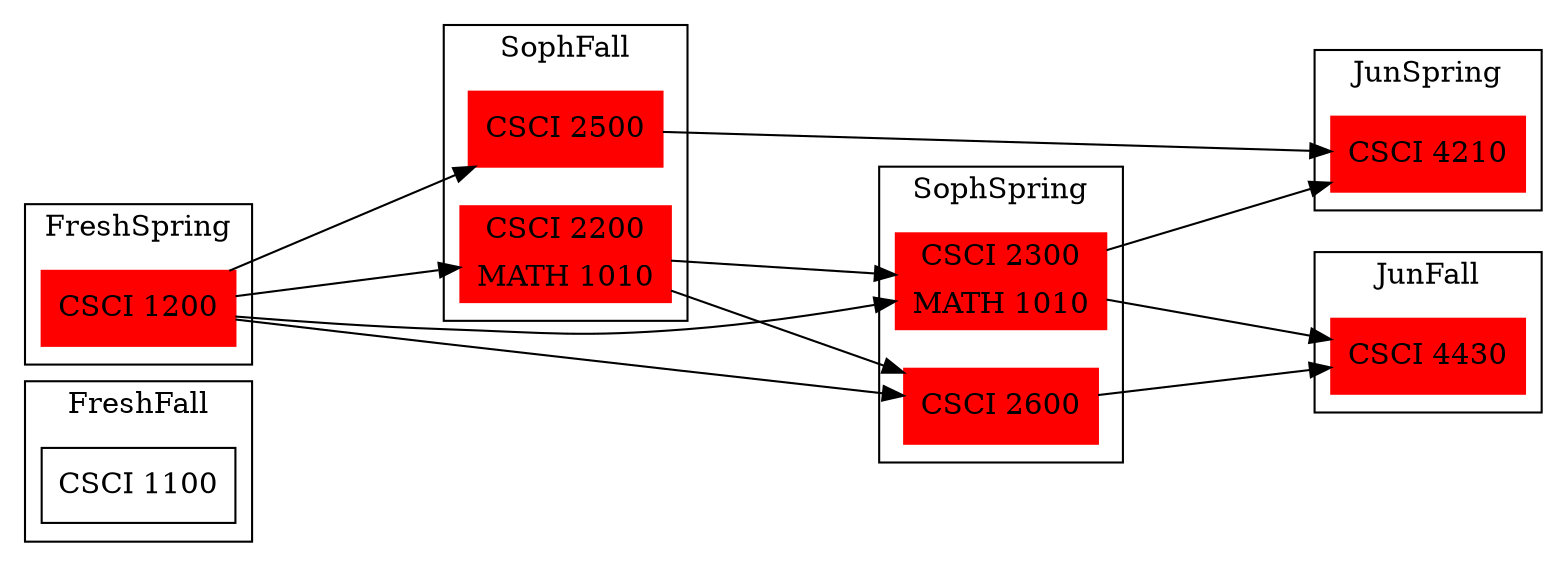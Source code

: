 digraph G {
compound=true;
size="150,150";
rankdir = "LR";
ranksep = 1.5;
subgraph cluster1 {
label="FreshFall";
node0 [label="CSCI 1100",shape="record"];
}
subgraph cluster2 {
label="FreshSpring";
node1 [label="CSCI 1200",color="red",style="filled",shape="record"];
}
subgraph cluster3 {
label="SophFall";
node2 [label="<f0> CSCI 2200| <f1> MATH 1010",color="red",style="filled",shape="record"];
node4 [label="CSCI 2500",color="red",style="filled",shape="record"];
}
subgraph cluster4 {
label="SophSpring";
node3 [label="<f0> CSCI 2300| <f1> MATH 1010",color="red",style="filled",shape="record"];
node5 [label="CSCI 2600",color="red",style="filled",shape="record"];
}
subgraph cluster5 {
label="JunSpring";
node6 [label="CSCI 4210",color="red",style="filled",shape="record"];
}
subgraph cluster6 {
label="JunFall";
node7 [label="CSCI 4430",color="red",style="filled",shape="record"];
}
node1->node2 [];
node1->node3 [];
node2->node3 [];
node1->node4 [];
node1->node5 [];
node2->node5 [];
node3->node6 [];
node4->node6 [];
node3->node7 [];
node5->node7 [];
}
